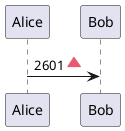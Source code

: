{
  "sha1": "1psupsjurqkihkvb3qkqs8l09juo8wm",
  "insertion": {
    "when": "2024-05-30T20:48:19.754Z",
    "url": "https://gist.github.com/rxaviers/7360908",
    "user": "plantuml@gmail.com"
  }
}
@startuml
Alice -> Bob : 2601<:1f53a:>
@enduml
